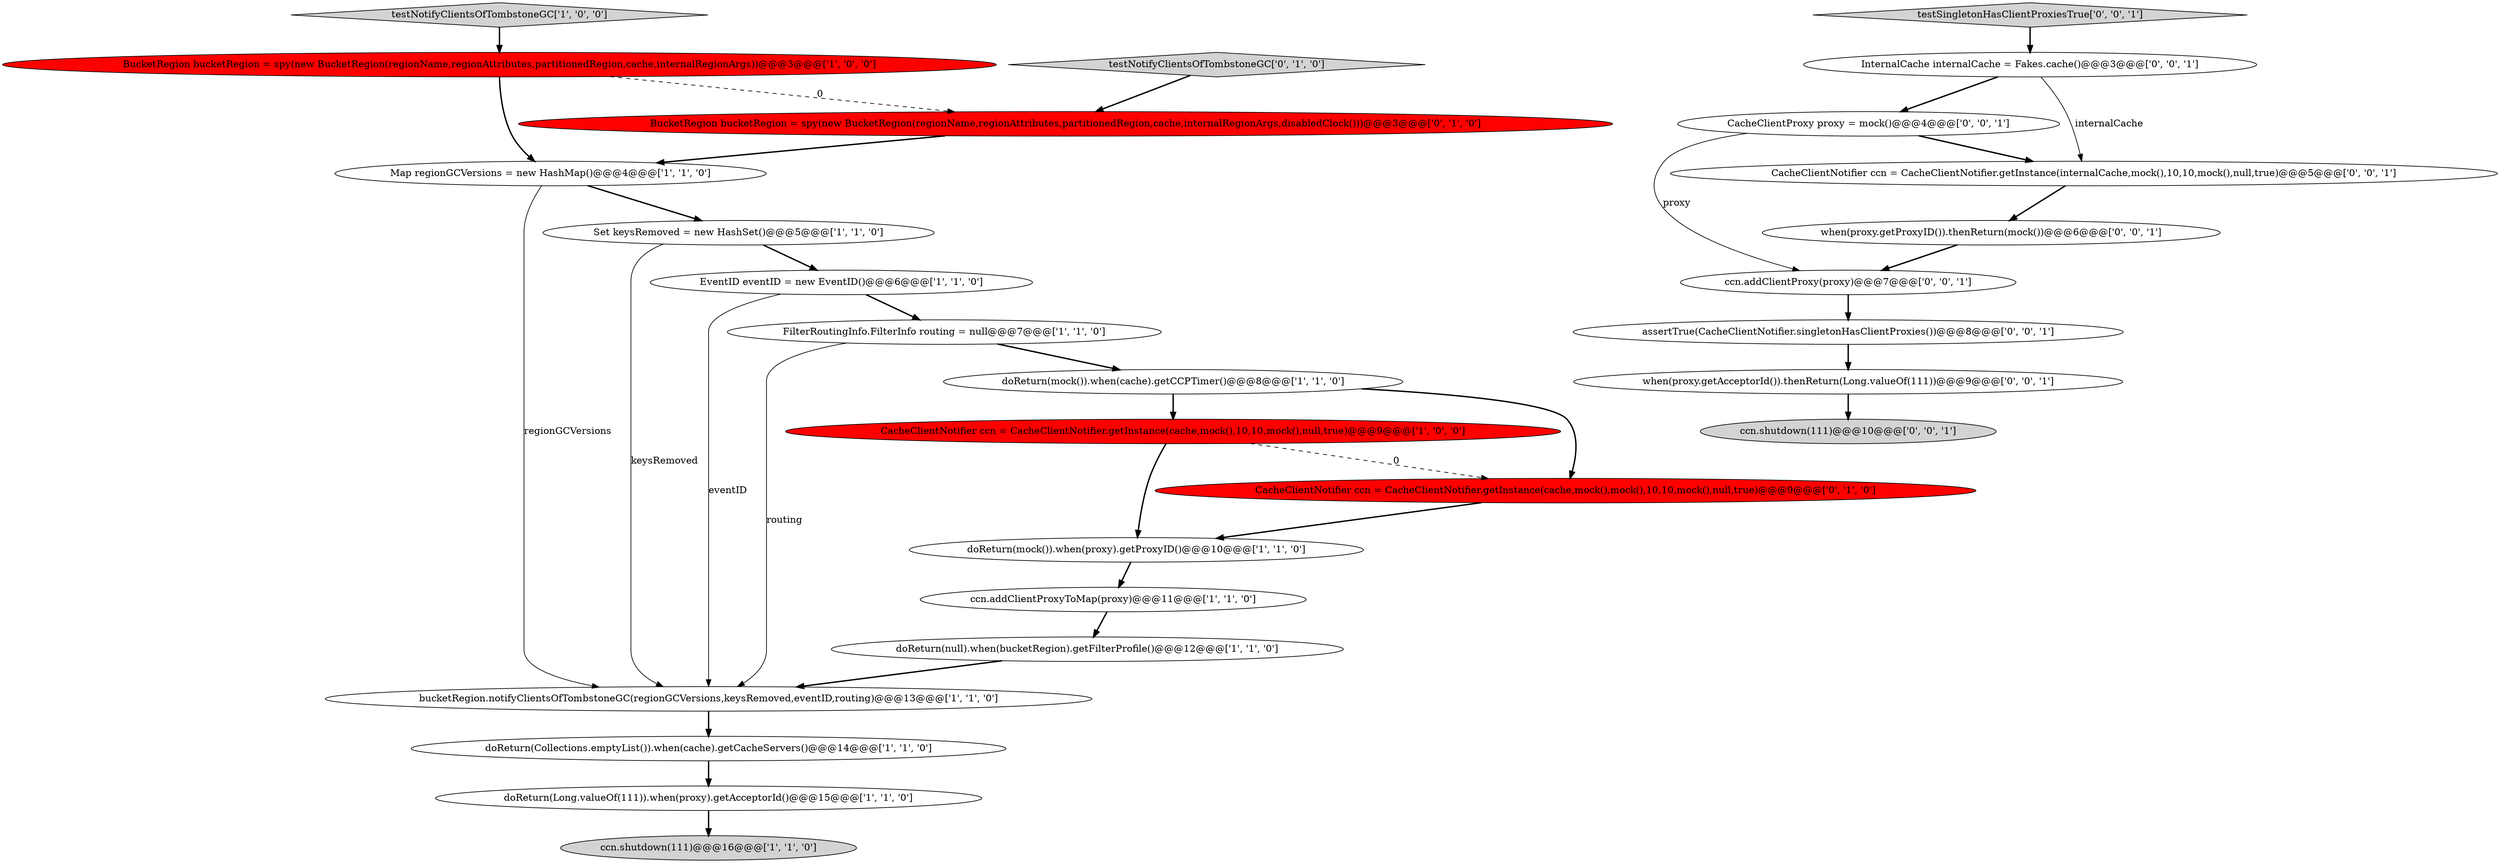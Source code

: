 digraph {
9 [style = filled, label = "testNotifyClientsOfTombstoneGC['1', '0', '0']", fillcolor = lightgray, shape = diamond image = "AAA0AAABBB1BBB"];
22 [style = filled, label = "CacheClientProxy proxy = mock()@@@4@@@['0', '0', '1']", fillcolor = white, shape = ellipse image = "AAA0AAABBB3BBB"];
2 [style = filled, label = "CacheClientNotifier ccn = CacheClientNotifier.getInstance(cache,mock(),10,10,mock(),null,true)@@@9@@@['1', '0', '0']", fillcolor = red, shape = ellipse image = "AAA1AAABBB1BBB"];
25 [style = filled, label = "when(proxy.getAcceptorId()).thenReturn(Long.valueOf(111))@@@9@@@['0', '0', '1']", fillcolor = white, shape = ellipse image = "AAA0AAABBB3BBB"];
18 [style = filled, label = "InternalCache internalCache = Fakes.cache()@@@3@@@['0', '0', '1']", fillcolor = white, shape = ellipse image = "AAA0AAABBB3BBB"];
26 [style = filled, label = "testSingletonHasClientProxiesTrue['0', '0', '1']", fillcolor = lightgray, shape = diamond image = "AAA0AAABBB3BBB"];
15 [style = filled, label = "testNotifyClientsOfTombstoneGC['0', '1', '0']", fillcolor = lightgray, shape = diamond image = "AAA0AAABBB2BBB"];
4 [style = filled, label = "Map regionGCVersions = new HashMap()@@@4@@@['1', '1', '0']", fillcolor = white, shape = ellipse image = "AAA0AAABBB1BBB"];
21 [style = filled, label = "ccn.addClientProxy(proxy)@@@7@@@['0', '0', '1']", fillcolor = white, shape = ellipse image = "AAA0AAABBB3BBB"];
24 [style = filled, label = "when(proxy.getProxyID()).thenReturn(mock())@@@6@@@['0', '0', '1']", fillcolor = white, shape = ellipse image = "AAA0AAABBB3BBB"];
7 [style = filled, label = "bucketRegion.notifyClientsOfTombstoneGC(regionGCVersions,keysRemoved,eventID,routing)@@@13@@@['1', '1', '0']", fillcolor = white, shape = ellipse image = "AAA0AAABBB1BBB"];
11 [style = filled, label = "FilterRoutingInfo.FilterInfo routing = null@@@7@@@['1', '1', '0']", fillcolor = white, shape = ellipse image = "AAA0AAABBB1BBB"];
1 [style = filled, label = "doReturn(mock()).when(cache).getCCPTimer()@@@8@@@['1', '1', '0']", fillcolor = white, shape = ellipse image = "AAA0AAABBB1BBB"];
6 [style = filled, label = "doReturn(null).when(bucketRegion).getFilterProfile()@@@12@@@['1', '1', '0']", fillcolor = white, shape = ellipse image = "AAA0AAABBB1BBB"];
8 [style = filled, label = "doReturn(Collections.emptyList()).when(cache).getCacheServers()@@@14@@@['1', '1', '0']", fillcolor = white, shape = ellipse image = "AAA0AAABBB1BBB"];
10 [style = filled, label = "ccn.shutdown(111)@@@16@@@['1', '1', '0']", fillcolor = lightgray, shape = ellipse image = "AAA0AAABBB1BBB"];
17 [style = filled, label = "BucketRegion bucketRegion = spy(new BucketRegion(regionName,regionAttributes,partitionedRegion,cache,internalRegionArgs,disabledClock()))@@@3@@@['0', '1', '0']", fillcolor = red, shape = ellipse image = "AAA1AAABBB2BBB"];
3 [style = filled, label = "ccn.addClientProxyToMap(proxy)@@@11@@@['1', '1', '0']", fillcolor = white, shape = ellipse image = "AAA0AAABBB1BBB"];
5 [style = filled, label = "doReturn(mock()).when(proxy).getProxyID()@@@10@@@['1', '1', '0']", fillcolor = white, shape = ellipse image = "AAA0AAABBB1BBB"];
19 [style = filled, label = "assertTrue(CacheClientNotifier.singletonHasClientProxies())@@@8@@@['0', '0', '1']", fillcolor = white, shape = ellipse image = "AAA0AAABBB3BBB"];
20 [style = filled, label = "CacheClientNotifier ccn = CacheClientNotifier.getInstance(internalCache,mock(),10,10,mock(),null,true)@@@5@@@['0', '0', '1']", fillcolor = white, shape = ellipse image = "AAA0AAABBB3BBB"];
16 [style = filled, label = "CacheClientNotifier ccn = CacheClientNotifier.getInstance(cache,mock(),mock(),10,10,mock(),null,true)@@@9@@@['0', '1', '0']", fillcolor = red, shape = ellipse image = "AAA1AAABBB2BBB"];
14 [style = filled, label = "Set keysRemoved = new HashSet()@@@5@@@['1', '1', '0']", fillcolor = white, shape = ellipse image = "AAA0AAABBB1BBB"];
23 [style = filled, label = "ccn.shutdown(111)@@@10@@@['0', '0', '1']", fillcolor = lightgray, shape = ellipse image = "AAA0AAABBB3BBB"];
13 [style = filled, label = "BucketRegion bucketRegion = spy(new BucketRegion(regionName,regionAttributes,partitionedRegion,cache,internalRegionArgs))@@@3@@@['1', '0', '0']", fillcolor = red, shape = ellipse image = "AAA1AAABBB1BBB"];
0 [style = filled, label = "EventID eventID = new EventID()@@@6@@@['1', '1', '0']", fillcolor = white, shape = ellipse image = "AAA0AAABBB1BBB"];
12 [style = filled, label = "doReturn(Long.valueOf(111)).when(proxy).getAcceptorId()@@@15@@@['1', '1', '0']", fillcolor = white, shape = ellipse image = "AAA0AAABBB1BBB"];
5->3 [style = bold, label=""];
4->7 [style = solid, label="regionGCVersions"];
4->14 [style = bold, label=""];
0->7 [style = solid, label="eventID"];
21->19 [style = bold, label=""];
11->1 [style = bold, label=""];
25->23 [style = bold, label=""];
17->4 [style = bold, label=""];
26->18 [style = bold, label=""];
13->17 [style = dashed, label="0"];
0->11 [style = bold, label=""];
3->6 [style = bold, label=""];
22->21 [style = solid, label="proxy"];
11->7 [style = solid, label="routing"];
7->8 [style = bold, label=""];
19->25 [style = bold, label=""];
15->17 [style = bold, label=""];
12->10 [style = bold, label=""];
18->22 [style = bold, label=""];
14->0 [style = bold, label=""];
22->20 [style = bold, label=""];
24->21 [style = bold, label=""];
1->16 [style = bold, label=""];
14->7 [style = solid, label="keysRemoved"];
18->20 [style = solid, label="internalCache"];
2->16 [style = dashed, label="0"];
16->5 [style = bold, label=""];
1->2 [style = bold, label=""];
6->7 [style = bold, label=""];
20->24 [style = bold, label=""];
8->12 [style = bold, label=""];
2->5 [style = bold, label=""];
9->13 [style = bold, label=""];
13->4 [style = bold, label=""];
}
